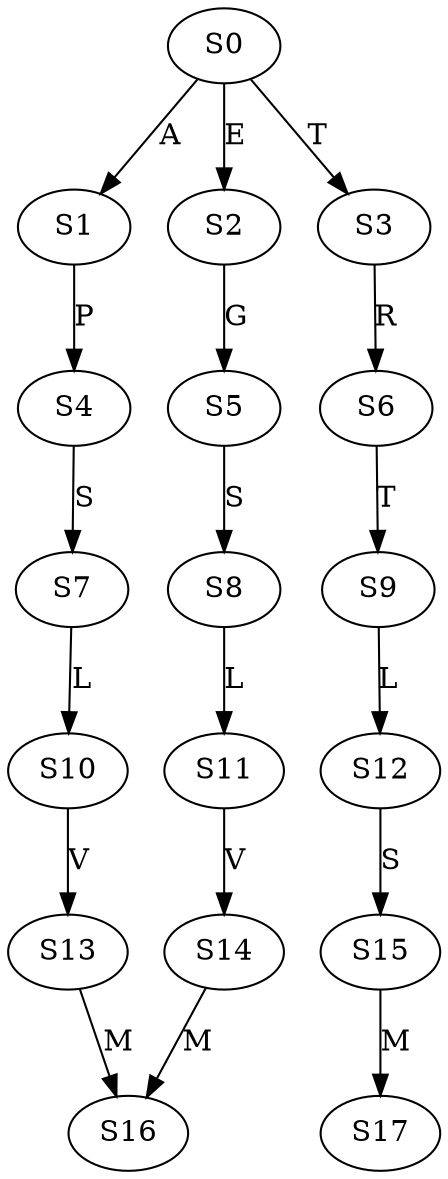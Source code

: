 strict digraph  {
	S0 -> S1 [ label = A ];
	S0 -> S2 [ label = E ];
	S0 -> S3 [ label = T ];
	S1 -> S4 [ label = P ];
	S2 -> S5 [ label = G ];
	S3 -> S6 [ label = R ];
	S4 -> S7 [ label = S ];
	S5 -> S8 [ label = S ];
	S6 -> S9 [ label = T ];
	S7 -> S10 [ label = L ];
	S8 -> S11 [ label = L ];
	S9 -> S12 [ label = L ];
	S10 -> S13 [ label = V ];
	S11 -> S14 [ label = V ];
	S12 -> S15 [ label = S ];
	S13 -> S16 [ label = M ];
	S14 -> S16 [ label = M ];
	S15 -> S17 [ label = M ];
}
